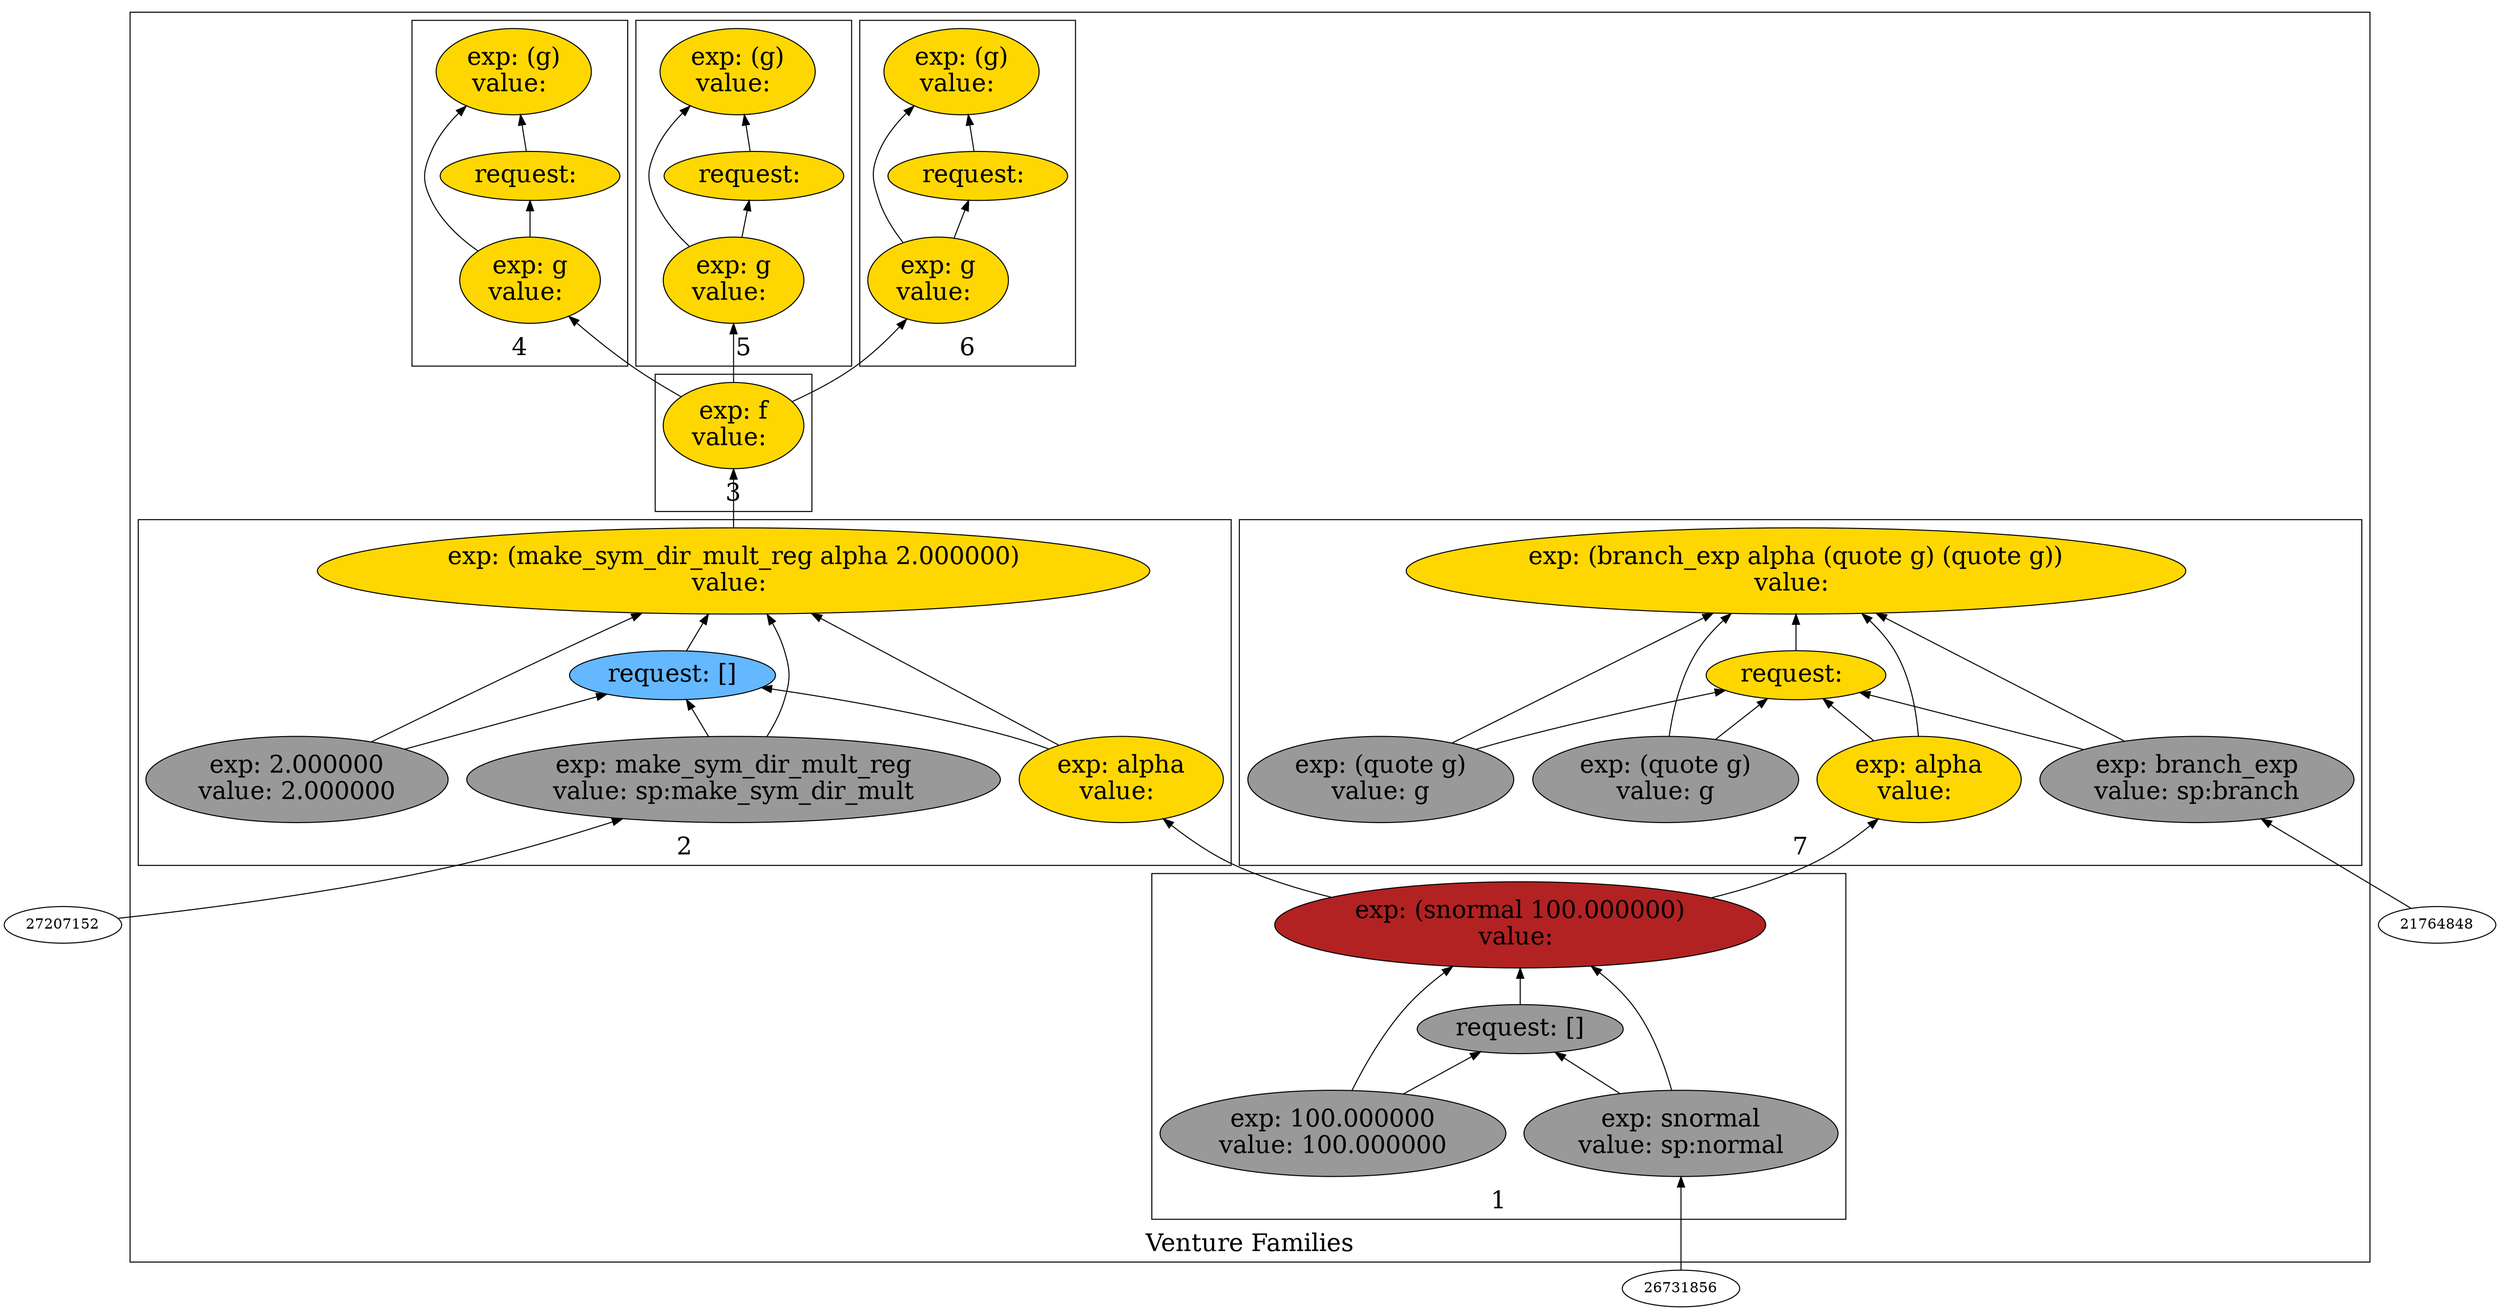 digraph {
rankdir=BT
fontsize=24
subgraph cluster1 {
label="Venture Families"
subgraph cluster2 {
label="1"
"21600256"["fillcolor"="firebrick" "fontsize"="24" "label"="exp: (snormal 100.000000)\nvalue: " "shape"="ellipse" "style"="filled" ]
"28719440"["fillcolor"="grey60" "fontsize"="24" "label"="request: []" "shape"="ellipse" "style"="filled" ]
"21616208"["fillcolor"="grey60" "fontsize"="24" "label"="exp: snormal\nvalue: sp:normal" "shape"="ellipse" "style"="filled" ]
"19076864"["fillcolor"="grey60" "fontsize"="24" "label"="exp: 100.000000\nvalue: 100.000000" "shape"="ellipse" "style"="filled" ]
}

subgraph cluster3 {
label="2"
"20391696"["fillcolor"="gold" "fontsize"="24" "label"="exp: (make_sym_dir_mult_reg alpha 2.000000)\nvalue: " "shape"="ellipse" "style"="filled" ]
"23610064"["fillcolor"="steelblue1" "fontsize"="24" "label"="request: []" "shape"="ellipse" "style"="filled" ]
"22059072"["fillcolor"="grey60" "fontsize"="24" "label"="exp: make_sym_dir_mult_reg\nvalue: sp:make_sym_dir_mult" "shape"="ellipse" "style"="filled" ]
"25014224"["fillcolor"="gold" "fontsize"="24" "label"="exp: alpha\nvalue: " "shape"="ellipse" "style"="filled" ]
"24940288"["fillcolor"="grey60" "fontsize"="24" "label"="exp: 2.000000\nvalue: 2.000000" "shape"="ellipse" "style"="filled" ]
}

subgraph cluster4 {
label="3"
"24988336"["fillcolor"="gold" "fontsize"="24" "label"="exp: f\nvalue: " "shape"="ellipse" "style"="filled" ]
}

subgraph cluster5 {
label="4"
"23051008"["fillcolor"="gold" "fontsize"="24" "label"="exp: (g)\nvalue: " "shape"="ellipse" "style"="filled" ]
"24625888"["fillcolor"="gold" "fontsize"="24" "label"="request: " "shape"="ellipse" "style"="filled" ]
"24181936"["fillcolor"="gold" "fontsize"="24" "label"="exp: g\nvalue: " "shape"="ellipse" "style"="filled" ]
}

subgraph cluster6 {
label="5"
"23304768"["fillcolor"="gold" "fontsize"="24" "label"="exp: (g)\nvalue: " "shape"="ellipse" "style"="filled" ]
"22582864"["fillcolor"="gold" "fontsize"="24" "label"="request: " "shape"="ellipse" "style"="filled" ]
"23710592"["fillcolor"="gold" "fontsize"="24" "label"="exp: g\nvalue: " "shape"="ellipse" "style"="filled" ]
}

subgraph cluster7 {
label="6"
"24939776"["fillcolor"="gold" "fontsize"="24" "label"="exp: (g)\nvalue: " "shape"="ellipse" "style"="filled" ]
"22579328"["fillcolor"="gold" "fontsize"="24" "label"="request: " "shape"="ellipse" "style"="filled" ]
"21571136"["fillcolor"="gold" "fontsize"="24" "label"="exp: g\nvalue: " "shape"="ellipse" "style"="filled" ]
}

subgraph cluster8 {
label="7"
"21801008"["fillcolor"="gold" "fontsize"="24" "label"="exp: (branch_exp alpha (quote g) (quote g))\nvalue: " "shape"="ellipse" "style"="filled" ]
"21608528"["fillcolor"="gold" "fontsize"="24" "label"="request: " "shape"="ellipse" "style"="filled" ]
"23627488"["fillcolor"="grey60" "fontsize"="24" "label"="exp: branch_exp\nvalue: sp:branch" "shape"="ellipse" "style"="filled" ]
"21574256"["fillcolor"="gold" "fontsize"="24" "label"="exp: alpha\nvalue: " "shape"="ellipse" "style"="filled" ]
"21564608"["fillcolor"="grey60" "fontsize"="24" "label"="exp: (quote g)\nvalue: g" "shape"="ellipse" "style"="filled" ]
"22672608"["fillcolor"="grey60" "fontsize"="24" "label"="exp: (quote g)\nvalue: g" "shape"="ellipse" "style"="filled" ]
}

}

"22059072" -> "20391696"["arrowhead"="normal" "color"="black" "constraint"="true" "style"="solid" ]
"22059072" -> "23610064"["arrowhead"="normal" "color"="black" "constraint"="true" "style"="solid" ]
"27207152" -> "22059072"["arrowhead"="normal" "color"="black" "constraint"="true" "style"="solid" ]
"25014224" -> "20391696"["arrowhead"="normal" "color"="black" "constraint"="true" "style"="solid" ]
"25014224" -> "23610064"["arrowhead"="normal" "color"="black" "constraint"="true" "style"="solid" ]
"21600256" -> "25014224"["arrowhead"="normal" "color"="black" "constraint"="true" "style"="solid" ]
"24940288" -> "20391696"["arrowhead"="normal" "color"="black" "constraint"="true" "style"="solid" ]
"24940288" -> "23610064"["arrowhead"="normal" "color"="black" "constraint"="true" "style"="solid" ]
"23610064" -> "20391696"["arrowhead"="normal" "color"="black" "constraint"="true" "style"="solid" ]
"21616208" -> "21600256"["arrowhead"="normal" "color"="black" "constraint"="true" "style"="solid" ]
"21616208" -> "28719440"["arrowhead"="normal" "color"="black" "constraint"="true" "style"="solid" ]
"26731856" -> "21616208"["arrowhead"="normal" "color"="black" "constraint"="true" "style"="solid" ]
"19076864" -> "21600256"["arrowhead"="normal" "color"="black" "constraint"="true" "style"="solid" ]
"19076864" -> "28719440"["arrowhead"="normal" "color"="black" "constraint"="true" "style"="solid" ]
"28719440" -> "21600256"["arrowhead"="normal" "color"="black" "constraint"="true" "style"="solid" ]
"23627488" -> "21801008"["arrowhead"="normal" "color"="black" "constraint"="true" "style"="solid" ]
"23627488" -> "21608528"["arrowhead"="normal" "color"="black" "constraint"="true" "style"="solid" ]
"21764848" -> "23627488"["arrowhead"="normal" "color"="black" "constraint"="true" "style"="solid" ]
"21574256" -> "21801008"["arrowhead"="normal" "color"="black" "constraint"="true" "style"="solid" ]
"21574256" -> "21608528"["arrowhead"="normal" "color"="black" "constraint"="true" "style"="solid" ]
"21600256" -> "21574256"["arrowhead"="normal" "color"="black" "constraint"="true" "style"="solid" ]
"21564608" -> "21801008"["arrowhead"="normal" "color"="black" "constraint"="true" "style"="solid" ]
"21564608" -> "21608528"["arrowhead"="normal" "color"="black" "constraint"="true" "style"="solid" ]
"22672608" -> "21801008"["arrowhead"="normal" "color"="black" "constraint"="true" "style"="solid" ]
"22672608" -> "21608528"["arrowhead"="normal" "color"="black" "constraint"="true" "style"="solid" ]
"21608528" -> "21801008"["arrowhead"="normal" "color"="black" "constraint"="true" "style"="solid" ]
"24181936" -> "23051008"["arrowhead"="normal" "color"="black" "constraint"="true" "style"="solid" ]
"24181936" -> "24625888"["arrowhead"="normal" "color"="black" "constraint"="true" "style"="solid" ]
"24988336" -> "24181936"["arrowhead"="normal" "color"="black" "constraint"="true" "style"="solid" ]
"24625888" -> "23051008"["arrowhead"="normal" "color"="black" "constraint"="true" "style"="solid" ]
"23710592" -> "23304768"["arrowhead"="normal" "color"="black" "constraint"="true" "style"="solid" ]
"23710592" -> "22582864"["arrowhead"="normal" "color"="black" "constraint"="true" "style"="solid" ]
"24988336" -> "23710592"["arrowhead"="normal" "color"="black" "constraint"="true" "style"="solid" ]
"22582864" -> "23304768"["arrowhead"="normal" "color"="black" "constraint"="true" "style"="solid" ]
"21571136" -> "24939776"["arrowhead"="normal" "color"="black" "constraint"="true" "style"="solid" ]
"21571136" -> "22579328"["arrowhead"="normal" "color"="black" "constraint"="true" "style"="solid" ]
"24988336" -> "21571136"["arrowhead"="normal" "color"="black" "constraint"="true" "style"="solid" ]
"22579328" -> "24939776"["arrowhead"="normal" "color"="black" "constraint"="true" "style"="solid" ]
"20391696" -> "24988336"["arrowhead"="normal" "color"="black" "constraint"="true" "style"="solid" ]

}